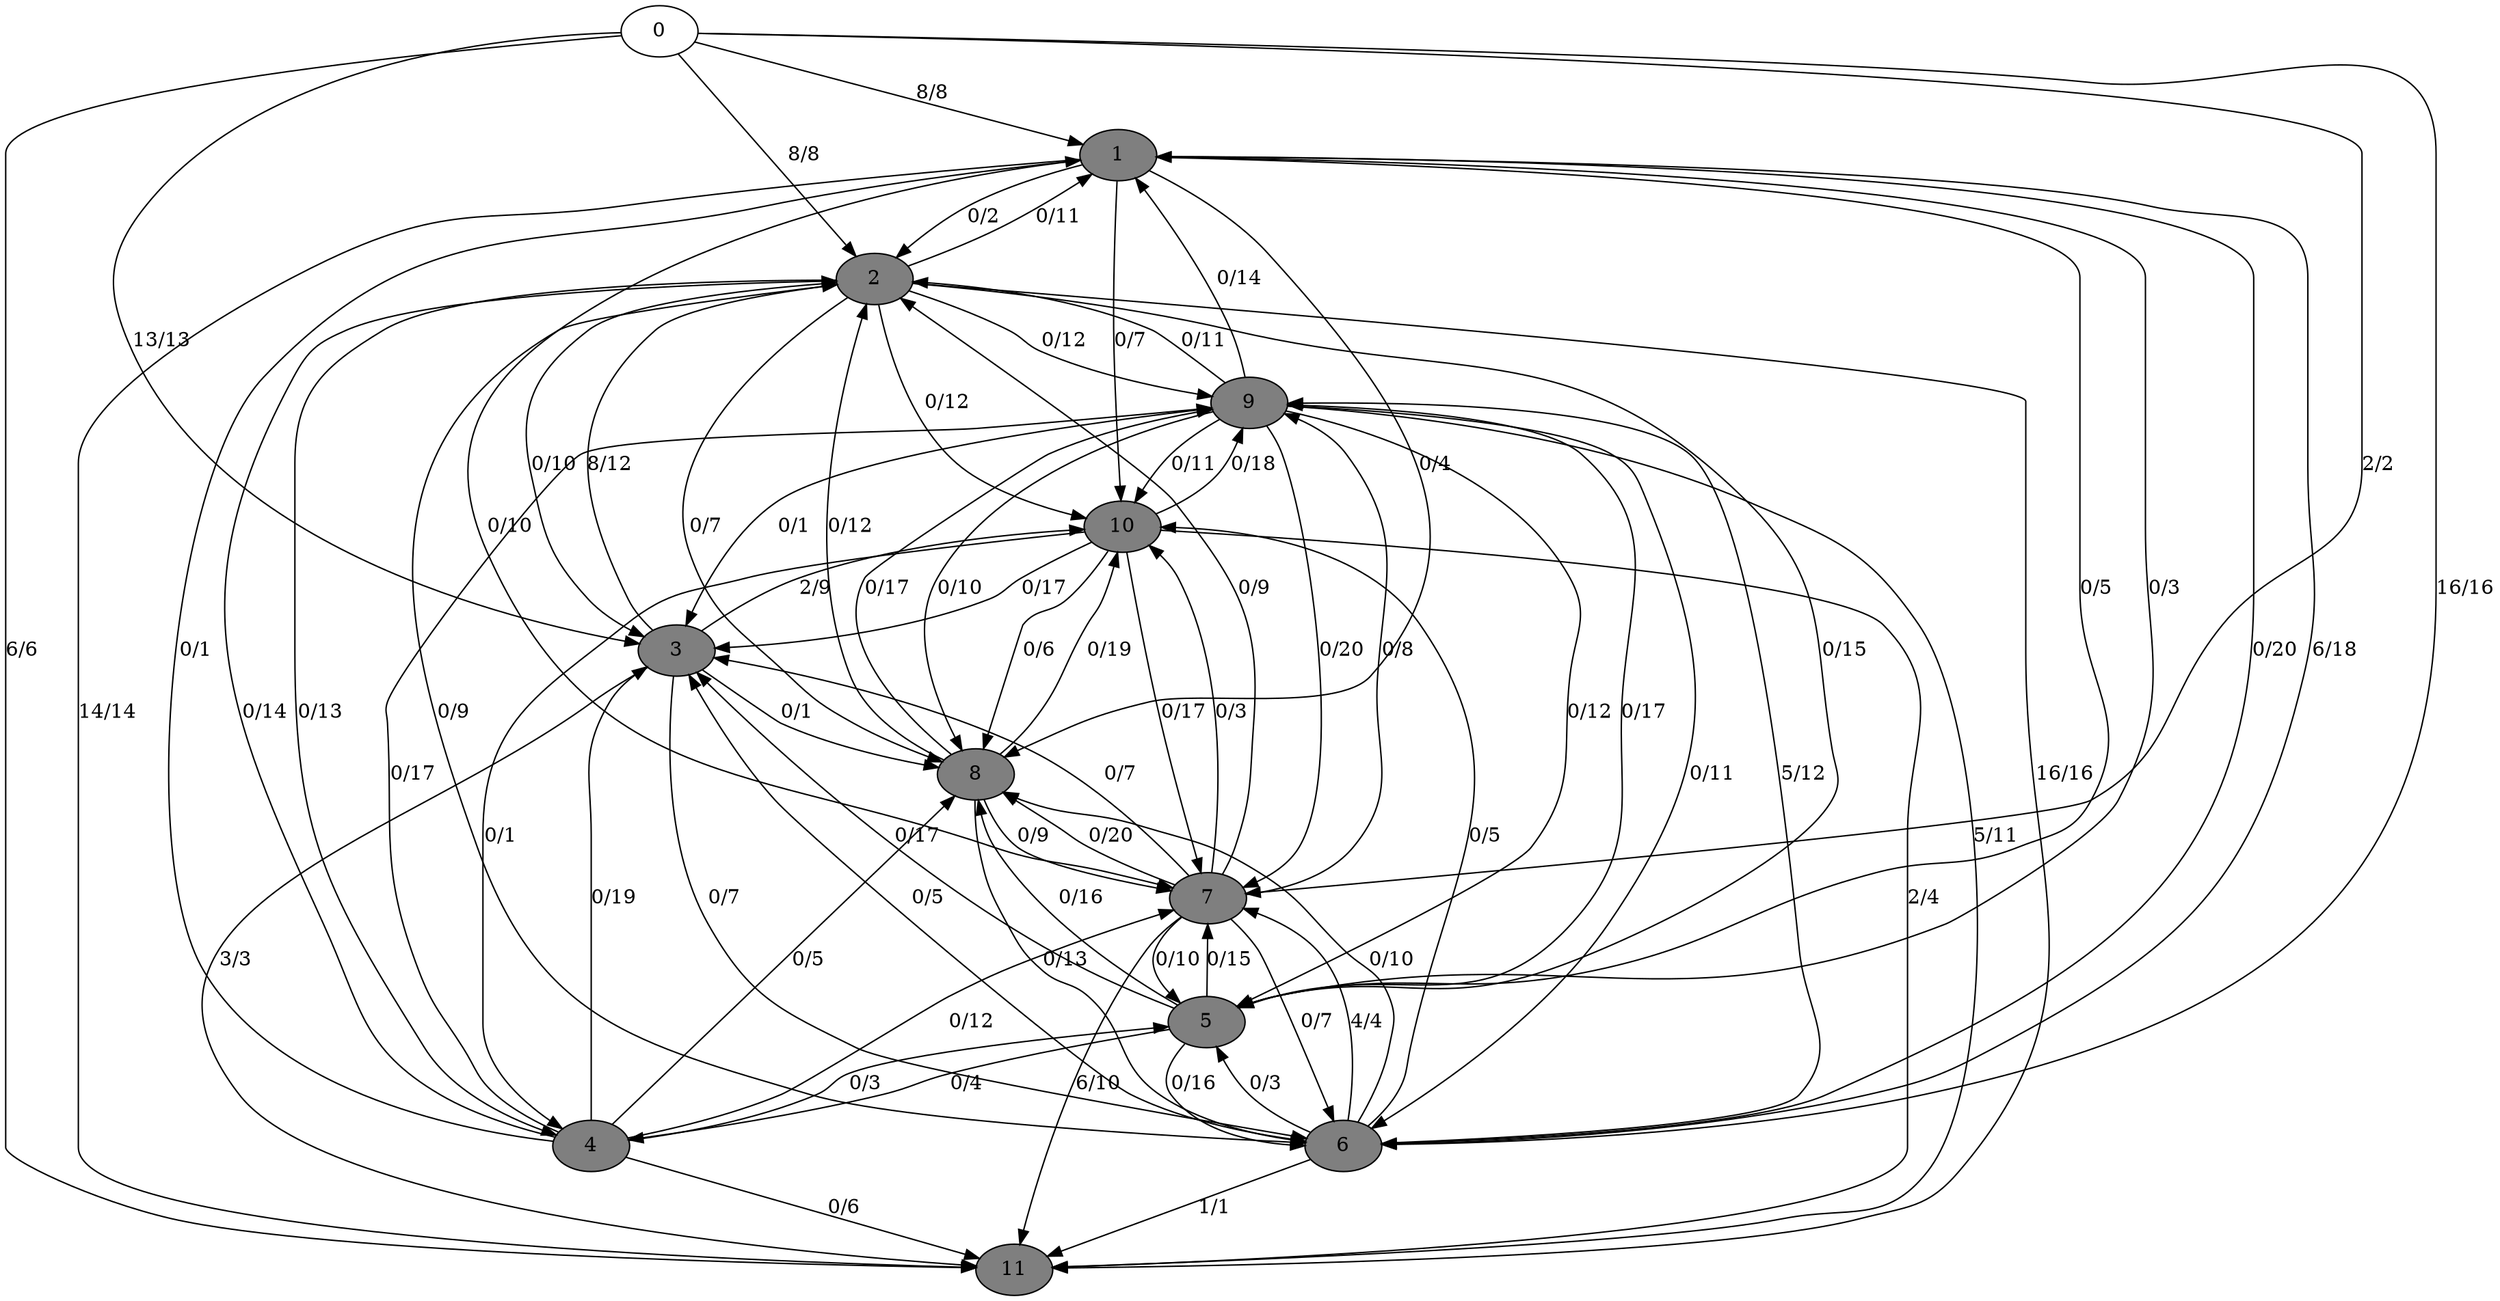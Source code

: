 digraph G {
	0[style=filled fillcolor=grey100];
	0->1[label ="8/8"] ;
	0->2[label ="8/8"] ;
	0->3[label ="13/13"] ;
	0->6[label ="16/16"] ;
	0->7[label ="2/2"] ;
	0->11[label ="6/6"] ;
	1[style=filled fillcolor=grey50];
	1->2[label ="0/2"] ;
	1->5[label ="0/5"] ;
	1->6[label ="0/20"] ;
	1->7[label ="0/10"] ;
	1->8[label ="0/4"] ;
	1->10[label ="0/7"] ;
	1->11[label ="14/14"] ;
	2[style=filled fillcolor=grey50];
	2->1[label ="0/11"] ;
	2->3[label ="0/10"] ;
	2->4[label ="0/13"] ;
	2->5[label ="0/15"] ;
	2->6[label ="0/9"] ;
	2->8[label ="0/7"] ;
	2->9[label ="0/12"] ;
	2->10[label ="0/12"] ;
	2->11[label ="16/16"] ;
	3[style=filled fillcolor=grey50];
	3->2[label ="8/12"] ;
	3->6[label ="0/7"] ;
	3->8[label ="0/1"] ;
	3->10[label ="2/9"] ;
	3->11[label ="3/3"] ;
	4[style=filled fillcolor=grey50];
	4->1[label ="0/1"] ;
	4->2[label ="0/14"] ;
	4->3[label ="0/19"] ;
	4->5[label ="0/3"] ;
	4->7[label ="0/12"] ;
	4->8[label ="0/5"] ;
	4->9[label ="0/17"] ;
	4->11[label ="0/6"] ;
	5[style=filled fillcolor=grey50];
	5->1[label ="0/3"] ;
	5->3[label ="0/17"] ;
	5->4[label ="0/4"] ;
	5->6[label ="0/16"] ;
	5->7[label ="0/15"] ;
	5->8[label ="0/16"] ;
	5->9[label ="0/17"] ;
	6[style=filled fillcolor=grey50];
	6->1[label ="6/18"] ;
	6->3[label ="0/5"] ;
	6->5[label ="0/3"] ;
	6->7[label ="4/4"] ;
	6->8[label ="0/10"] ;
	6->9[label ="5/12"] ;
	6->10[label ="0/5"] ;
	6->11[label ="1/1"] ;
	7[style=filled fillcolor=grey50];
	7->2[label ="0/9"] ;
	7->3[label ="0/7"] ;
	7->5[label ="0/10"] ;
	7->6[label ="0/7"] ;
	7->8[label ="0/20"] ;
	7->9[label ="0/8"] ;
	7->10[label ="0/3"] ;
	7->11[label ="6/10"] ;
	8[style=filled fillcolor=grey50];
	8->2[label ="0/12"] ;
	8->6[label ="0/13"] ;
	8->7[label ="0/9"] ;
	8->9[label ="0/17"] ;
	8->10[label ="0/19"] ;
	9[style=filled fillcolor=grey50];
	9->1[label ="0/14"] ;
	9->2[label ="0/11"] ;
	9->3[label ="0/1"] ;
	9->5[label ="0/12"] ;
	9->6[label ="0/11"] ;
	9->7[label ="0/20"] ;
	9->8[label ="0/10"] ;
	9->10[label ="0/11"] ;
	9->11[label ="5/11"] ;
	10[style=filled fillcolor=grey50];
	10->3[label ="0/17"] ;
	10->4[label ="0/1"] ;
	10->7[label ="0/17"] ;
	10->8[label ="0/6"] ;
	10->9[label ="0/18"] ;
	10->11[label ="2/4"] ;
	11[style=filled fillcolor=grey50];
}
